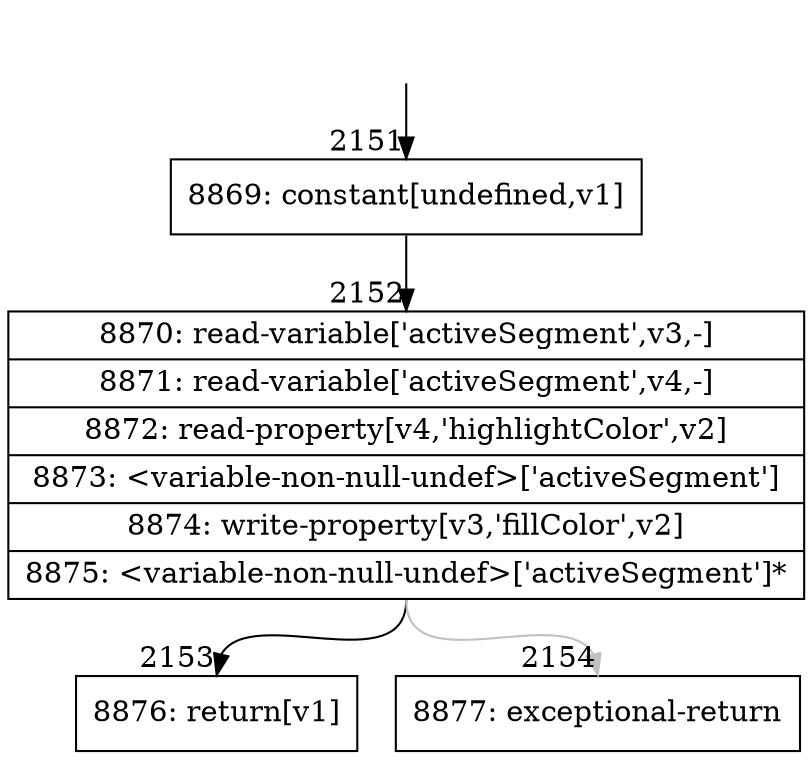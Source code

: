 digraph {
rankdir="TD"
BB_entry200[shape=none,label=""];
BB_entry200 -> BB2151 [tailport=s, headport=n, headlabel="    2151"]
BB2151 [shape=record label="{8869: constant[undefined,v1]}" ] 
BB2151 -> BB2152 [tailport=s, headport=n, headlabel="      2152"]
BB2152 [shape=record label="{8870: read-variable['activeSegment',v3,-]|8871: read-variable['activeSegment',v4,-]|8872: read-property[v4,'highlightColor',v2]|8873: \<variable-non-null-undef\>['activeSegment']|8874: write-property[v3,'fillColor',v2]|8875: \<variable-non-null-undef\>['activeSegment']*}" ] 
BB2152 -> BB2153 [tailport=s, headport=n, headlabel="      2153"]
BB2152 -> BB2154 [tailport=s, headport=n, color=gray, headlabel="      2154"]
BB2153 [shape=record label="{8876: return[v1]}" ] 
BB2154 [shape=record label="{8877: exceptional-return}" ] 
//#$~ 2393
}
